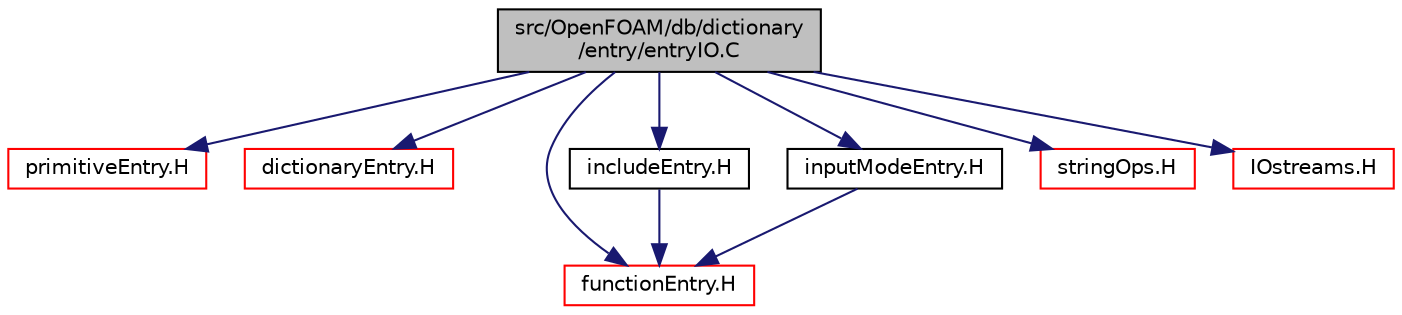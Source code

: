digraph "src/OpenFOAM/db/dictionary/entry/entryIO.C"
{
  bgcolor="transparent";
  edge [fontname="Helvetica",fontsize="10",labelfontname="Helvetica",labelfontsize="10"];
  node [fontname="Helvetica",fontsize="10",shape=record];
  Node1 [label="src/OpenFOAM/db/dictionary\l/entry/entryIO.C",height=0.2,width=0.4,color="black", fillcolor="grey75", style="filled", fontcolor="black"];
  Node1 -> Node2 [color="midnightblue",fontsize="10",style="solid",fontname="Helvetica"];
  Node2 [label="primitiveEntry.H",height=0.2,width=0.4,color="red",URL="$a07837.html"];
  Node1 -> Node3 [color="midnightblue",fontsize="10",style="solid",fontname="Helvetica"];
  Node3 [label="dictionaryEntry.H",height=0.2,width=0.4,color="red",URL="$a07813.html"];
  Node1 -> Node4 [color="midnightblue",fontsize="10",style="solid",fontname="Helvetica"];
  Node4 [label="functionEntry.H",height=0.2,width=0.4,color="red",URL="$a07825.html"];
  Node1 -> Node5 [color="midnightblue",fontsize="10",style="solid",fontname="Helvetica"];
  Node5 [label="includeEntry.H",height=0.2,width=0.4,color="black",URL="$a07827.html"];
  Node5 -> Node4 [color="midnightblue",fontsize="10",style="solid",fontname="Helvetica"];
  Node1 -> Node6 [color="midnightblue",fontsize="10",style="solid",fontname="Helvetica"];
  Node6 [label="inputModeEntry.H",height=0.2,width=0.4,color="black",URL="$a07833.html"];
  Node6 -> Node4 [color="midnightblue",fontsize="10",style="solid",fontname="Helvetica"];
  Node1 -> Node7 [color="midnightblue",fontsize="10",style="solid",fontname="Helvetica"];
  Node7 [label="stringOps.H",height=0.2,width=0.4,color="red",URL="$a09132.html"];
  Node1 -> Node8 [color="midnightblue",fontsize="10",style="solid",fontname="Helvetica"];
  Node8 [label="IOstreams.H",height=0.2,width=0.4,color="red",URL="$a07902.html",tooltip="Useful combination of include files which define Sin, Sout and Serr and the use of IO streams general..."];
}
